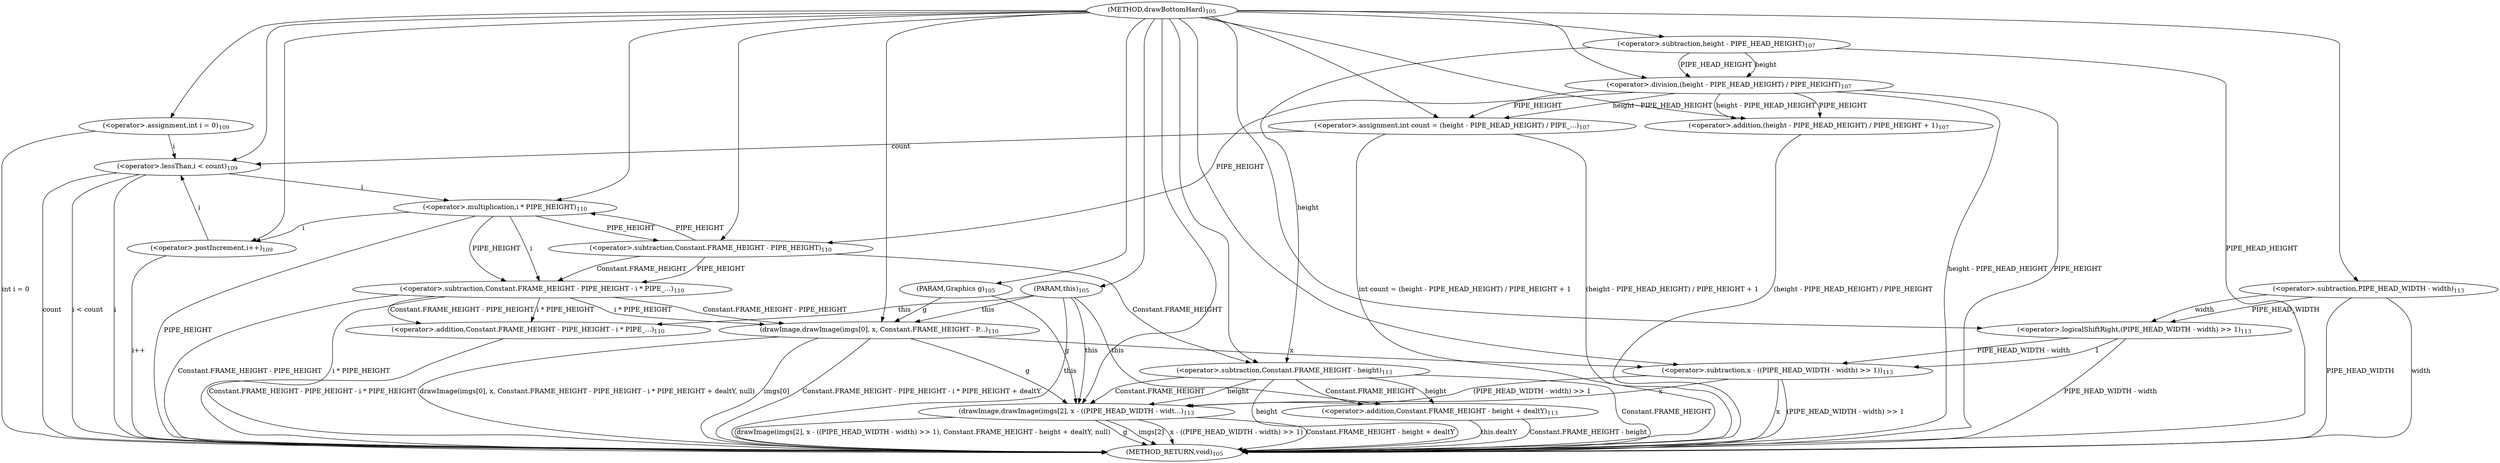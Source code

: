 digraph "drawBottomHard" {  
"304" [label = <(METHOD,drawBottomHard)<SUB>105</SUB>> ]
"373" [label = <(METHOD_RETURN,void)<SUB>105</SUB>> ]
"305" [label = <(PARAM,this)<SUB>105</SUB>> ]
"306" [label = <(PARAM,Graphics g)<SUB>105</SUB>> ]
"309" [label = <(&lt;operator&gt;.assignment,int count = (height - PIPE_HEAD_HEIGHT) / PIPE_...)<SUB>107</SUB>> ]
"349" [label = <(drawImage,drawImage(imgs[2], x - ((PIPE_HEAD_WIDTH - widt...)<SUB>113</SUB>> ]
"309" [label = <(&lt;operator&gt;.assignment,int count = (height - PIPE_HEAD_HEIGHT) / PIPE_...)<SUB>107</SUB>> ]
"309" [label = <(&lt;operator&gt;.assignment,int count = (height - PIPE_HEAD_HEIGHT) / PIPE_...)<SUB>107</SUB>> ]
"320" [label = <(&lt;operator&gt;.assignment,int i = 0)<SUB>109</SUB>> ]
"323" [label = <(&lt;operator&gt;.lessThan,i &lt; count)<SUB>109</SUB>> ]
"326" [label = <(&lt;operator&gt;.postIncrement,i++)<SUB>109</SUB>> ]
"349" [label = <(drawImage,drawImage(imgs[2], x - ((PIPE_HEAD_WIDTH - widt...)<SUB>113</SUB>> ]
"349" [label = <(drawImage,drawImage(imgs[2], x - ((PIPE_HEAD_WIDTH - widt...)<SUB>113</SUB>> ]
"349" [label = <(drawImage,drawImage(imgs[2], x - ((PIPE_HEAD_WIDTH - widt...)<SUB>113</SUB>> ]
"349" [label = <(drawImage,drawImage(imgs[2], x - ((PIPE_HEAD_WIDTH - widt...)<SUB>113</SUB>> ]
"349" [label = <(drawImage,drawImage(imgs[2], x - ((PIPE_HEAD_WIDTH - widt...)<SUB>113</SUB>> ]
"311" [label = <(&lt;operator&gt;.addition,(height - PIPE_HEAD_HEIGHT) / PIPE_HEIGHT + 1)<SUB>107</SUB>> ]
"311" [label = <(&lt;operator&gt;.addition,(height - PIPE_HEAD_HEIGHT) / PIPE_HEIGHT + 1)<SUB>107</SUB>> ]
"320" [label = <(&lt;operator&gt;.assignment,int i = 0)<SUB>109</SUB>> ]
"320" [label = <(&lt;operator&gt;.assignment,int i = 0)<SUB>109</SUB>> ]
"323" [label = <(&lt;operator&gt;.lessThan,i &lt; count)<SUB>109</SUB>> ]
"323" [label = <(&lt;operator&gt;.lessThan,i &lt; count)<SUB>109</SUB>> ]
"326" [label = <(&lt;operator&gt;.postIncrement,i++)<SUB>109</SUB>> ]
"329" [label = <(drawImage,drawImage(imgs[0], x, Constant.FRAME_HEIGHT - P...)<SUB>110</SUB>> ]
"354" [label = <(&lt;operator&gt;.subtraction,x - ((PIPE_HEAD_WIDTH - width) &gt;&gt; 1))<SUB>113</SUB>> ]
"354" [label = <(&lt;operator&gt;.subtraction,x - ((PIPE_HEAD_WIDTH - width) &gt;&gt; 1))<SUB>113</SUB>> ]
"361" [label = <(&lt;operator&gt;.addition,Constant.FRAME_HEIGHT - height + dealtY)<SUB>113</SUB>> ]
"361" [label = <(&lt;operator&gt;.addition,Constant.FRAME_HEIGHT - height + dealtY)<SUB>113</SUB>> ]
"312" [label = <(&lt;operator&gt;.division,(height - PIPE_HEAD_HEIGHT) / PIPE_HEIGHT)<SUB>107</SUB>> ]
"312" [label = <(&lt;operator&gt;.division,(height - PIPE_HEAD_HEIGHT) / PIPE_HEIGHT)<SUB>107</SUB>> ]
"329" [label = <(drawImage,drawImage(imgs[0], x, Constant.FRAME_HEIGHT - P...)<SUB>110</SUB>> ]
"329" [label = <(drawImage,drawImage(imgs[0], x, Constant.FRAME_HEIGHT - P...)<SUB>110</SUB>> ]
"329" [label = <(drawImage,drawImage(imgs[0], x, Constant.FRAME_HEIGHT - P...)<SUB>110</SUB>> ]
"329" [label = <(drawImage,drawImage(imgs[0], x, Constant.FRAME_HEIGHT - P...)<SUB>110</SUB>> ]
"329" [label = <(drawImage,drawImage(imgs[0], x, Constant.FRAME_HEIGHT - P...)<SUB>110</SUB>> ]
"356" [label = <(&lt;operator&gt;.logicalShiftRight,(PIPE_HEAD_WIDTH - width) &gt;&gt; 1)<SUB>113</SUB>> ]
"356" [label = <(&lt;operator&gt;.logicalShiftRight,(PIPE_HEAD_WIDTH - width) &gt;&gt; 1)<SUB>113</SUB>> ]
"362" [label = <(&lt;operator&gt;.subtraction,Constant.FRAME_HEIGHT - height)<SUB>113</SUB>> ]
"362" [label = <(&lt;operator&gt;.subtraction,Constant.FRAME_HEIGHT - height)<SUB>113</SUB>> ]
"313" [label = <(&lt;operator&gt;.subtraction,height - PIPE_HEAD_HEIGHT)<SUB>107</SUB>> ]
"313" [label = <(&lt;operator&gt;.subtraction,height - PIPE_HEAD_HEIGHT)<SUB>107</SUB>> ]
"335" [label = <(&lt;operator&gt;.addition,Constant.FRAME_HEIGHT - PIPE_HEIGHT - i * PIPE_...)<SUB>110</SUB>> ]
"335" [label = <(&lt;operator&gt;.addition,Constant.FRAME_HEIGHT - PIPE_HEIGHT - i * PIPE_...)<SUB>110</SUB>> ]
"357" [label = <(&lt;operator&gt;.subtraction,PIPE_HEAD_WIDTH - width)<SUB>113</SUB>> ]
"357" [label = <(&lt;operator&gt;.subtraction,PIPE_HEAD_WIDTH - width)<SUB>113</SUB>> ]
"336" [label = <(&lt;operator&gt;.subtraction,Constant.FRAME_HEIGHT - PIPE_HEIGHT - i * PIPE_...)<SUB>110</SUB>> ]
"336" [label = <(&lt;operator&gt;.subtraction,Constant.FRAME_HEIGHT - PIPE_HEIGHT - i * PIPE_...)<SUB>110</SUB>> ]
"337" [label = <(&lt;operator&gt;.subtraction,Constant.FRAME_HEIGHT - PIPE_HEIGHT)<SUB>110</SUB>> ]
"337" [label = <(&lt;operator&gt;.subtraction,Constant.FRAME_HEIGHT - PIPE_HEIGHT)<SUB>110</SUB>> ]
"342" [label = <(&lt;operator&gt;.multiplication,i * PIPE_HEIGHT)<SUB>110</SUB>> ]
"342" [label = <(&lt;operator&gt;.multiplication,i * PIPE_HEIGHT)<SUB>110</SUB>> ]
  "305" -> "373"  [ label = "this"] 
  "312" -> "373"  [ label = "height - PIPE_HEAD_HEIGHT"] 
  "312" -> "373"  [ label = "PIPE_HEIGHT"] 
  "311" -> "373"  [ label = "(height - PIPE_HEAD_HEIGHT) / PIPE_HEIGHT"] 
  "309" -> "373"  [ label = "(height - PIPE_HEAD_HEIGHT) / PIPE_HEIGHT + 1"] 
  "309" -> "373"  [ label = "int count = (height - PIPE_HEAD_HEIGHT) / PIPE_HEIGHT + 1"] 
  "320" -> "373"  [ label = "int i = 0"] 
  "323" -> "373"  [ label = "i"] 
  "323" -> "373"  [ label = "count"] 
  "323" -> "373"  [ label = "i &lt; count"] 
  "349" -> "373"  [ label = "g"] 
  "349" -> "373"  [ label = "imgs[2]"] 
  "354" -> "373"  [ label = "x"] 
  "357" -> "373"  [ label = "PIPE_HEAD_WIDTH"] 
  "356" -> "373"  [ label = "PIPE_HEAD_WIDTH - width"] 
  "354" -> "373"  [ label = "(PIPE_HEAD_WIDTH - width) &gt;&gt; 1"] 
  "349" -> "373"  [ label = "x - ((PIPE_HEAD_WIDTH - width) &gt;&gt; 1)"] 
  "362" -> "373"  [ label = "Constant.FRAME_HEIGHT"] 
  "362" -> "373"  [ label = "height"] 
  "361" -> "373"  [ label = "Constant.FRAME_HEIGHT - height"] 
  "361" -> "373"  [ label = "this.dealtY"] 
  "349" -> "373"  [ label = "Constant.FRAME_HEIGHT - height + dealtY"] 
  "349" -> "373"  [ label = "drawImage(imgs[2], x - ((PIPE_HEAD_WIDTH - width) &gt;&gt; 1), Constant.FRAME_HEIGHT - height + dealtY, null)"] 
  "329" -> "373"  [ label = "imgs[0]"] 
  "336" -> "373"  [ label = "Constant.FRAME_HEIGHT - PIPE_HEIGHT"] 
  "342" -> "373"  [ label = "PIPE_HEIGHT"] 
  "336" -> "373"  [ label = "i * PIPE_HEIGHT"] 
  "335" -> "373"  [ label = "Constant.FRAME_HEIGHT - PIPE_HEIGHT - i * PIPE_HEIGHT"] 
  "329" -> "373"  [ label = "Constant.FRAME_HEIGHT - PIPE_HEIGHT - i * PIPE_HEIGHT + dealtY"] 
  "329" -> "373"  [ label = "drawImage(imgs[0], x, Constant.FRAME_HEIGHT - PIPE_HEIGHT - i * PIPE_HEIGHT + dealtY, null)"] 
  "326" -> "373"  [ label = "i++"] 
  "313" -> "373"  [ label = "PIPE_HEAD_HEIGHT"] 
  "357" -> "373"  [ label = "width"] 
  "304" -> "305" 
  "304" -> "306" 
  "312" -> "309"  [ label = "height - PIPE_HEAD_HEIGHT"] 
  "312" -> "309"  [ label = "PIPE_HEIGHT"] 
  "304" -> "309" 
  "304" -> "320" 
  "306" -> "349"  [ label = "g"] 
  "329" -> "349"  [ label = "g"] 
  "304" -> "349" 
  "354" -> "349"  [ label = "x"] 
  "354" -> "349"  [ label = "(PIPE_HEAD_WIDTH - width) &gt;&gt; 1"] 
  "362" -> "349"  [ label = "Constant.FRAME_HEIGHT"] 
  "362" -> "349"  [ label = "height"] 
  "305" -> "349"  [ label = "this"] 
  "312" -> "311"  [ label = "height - PIPE_HEAD_HEIGHT"] 
  "312" -> "311"  [ label = "PIPE_HEIGHT"] 
  "304" -> "311" 
  "320" -> "323"  [ label = "i"] 
  "326" -> "323"  [ label = "i"] 
  "304" -> "323" 
  "309" -> "323"  [ label = "count"] 
  "342" -> "326"  [ label = "i"] 
  "304" -> "326" 
  "329" -> "354"  [ label = "x"] 
  "304" -> "354" 
  "356" -> "354"  [ label = "PIPE_HEAD_WIDTH - width"] 
  "356" -> "354"  [ label = "1"] 
  "362" -> "361"  [ label = "Constant.FRAME_HEIGHT"] 
  "362" -> "361"  [ label = "height"] 
  "305" -> "361"  [ label = "this"] 
  "313" -> "312"  [ label = "height"] 
  "313" -> "312"  [ label = "PIPE_HEAD_HEIGHT"] 
  "304" -> "312" 
  "306" -> "329"  [ label = "g"] 
  "304" -> "329" 
  "336" -> "329"  [ label = "Constant.FRAME_HEIGHT - PIPE_HEIGHT"] 
  "336" -> "329"  [ label = "i * PIPE_HEIGHT"] 
  "305" -> "329"  [ label = "this"] 
  "357" -> "356"  [ label = "PIPE_HEAD_WIDTH"] 
  "357" -> "356"  [ label = "width"] 
  "304" -> "356" 
  "337" -> "362"  [ label = "Constant.FRAME_HEIGHT"] 
  "313" -> "362"  [ label = "height"] 
  "304" -> "362" 
  "304" -> "313" 
  "336" -> "335"  [ label = "Constant.FRAME_HEIGHT - PIPE_HEIGHT"] 
  "336" -> "335"  [ label = "i * PIPE_HEIGHT"] 
  "305" -> "335"  [ label = "this"] 
  "304" -> "357" 
  "337" -> "336"  [ label = "Constant.FRAME_HEIGHT"] 
  "337" -> "336"  [ label = "PIPE_HEIGHT"] 
  "342" -> "336"  [ label = "i"] 
  "342" -> "336"  [ label = "PIPE_HEIGHT"] 
  "312" -> "337"  [ label = "PIPE_HEIGHT"] 
  "342" -> "337"  [ label = "PIPE_HEIGHT"] 
  "304" -> "337" 
  "323" -> "342"  [ label = "i"] 
  "304" -> "342" 
  "337" -> "342"  [ label = "PIPE_HEIGHT"] 
}
